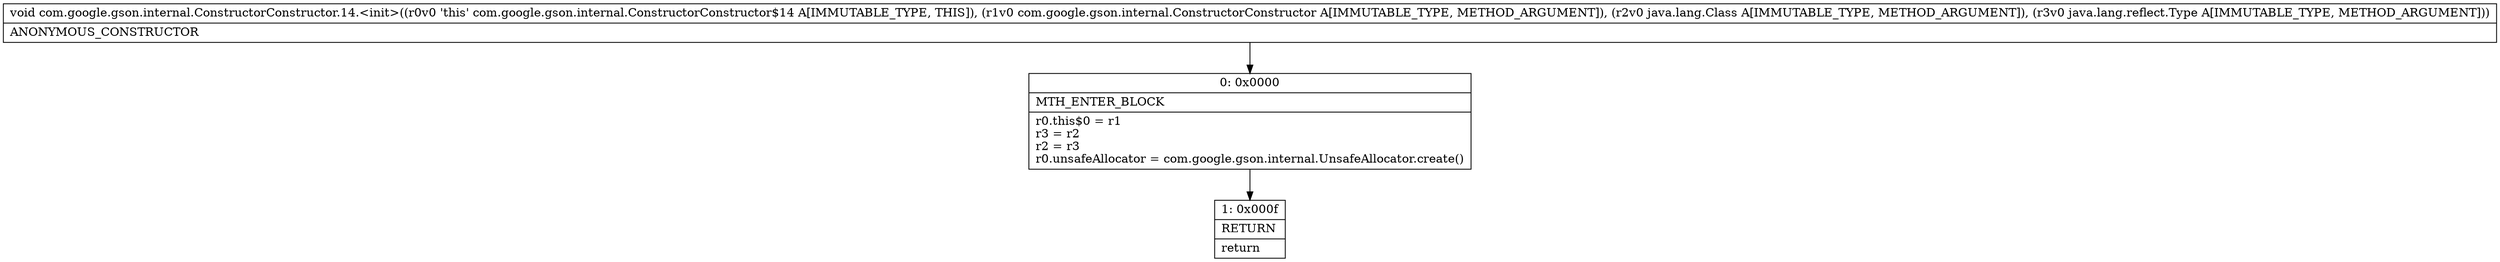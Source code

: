 digraph "CFG forcom.google.gson.internal.ConstructorConstructor.14.\<init\>(Lcom\/google\/gson\/internal\/ConstructorConstructor;Ljava\/lang\/Class;Ljava\/lang\/reflect\/Type;)V" {
Node_0 [shape=record,label="{0\:\ 0x0000|MTH_ENTER_BLOCK\l|r0.this$0 = r1\lr3 = r2\lr2 = r3\lr0.unsafeAllocator = com.google.gson.internal.UnsafeAllocator.create()\l}"];
Node_1 [shape=record,label="{1\:\ 0x000f|RETURN\l|return\l}"];
MethodNode[shape=record,label="{void com.google.gson.internal.ConstructorConstructor.14.\<init\>((r0v0 'this' com.google.gson.internal.ConstructorConstructor$14 A[IMMUTABLE_TYPE, THIS]), (r1v0 com.google.gson.internal.ConstructorConstructor A[IMMUTABLE_TYPE, METHOD_ARGUMENT]), (r2v0 java.lang.Class A[IMMUTABLE_TYPE, METHOD_ARGUMENT]), (r3v0 java.lang.reflect.Type A[IMMUTABLE_TYPE, METHOD_ARGUMENT]))  | ANONYMOUS_CONSTRUCTOR\l}"];
MethodNode -> Node_0;
Node_0 -> Node_1;
}


